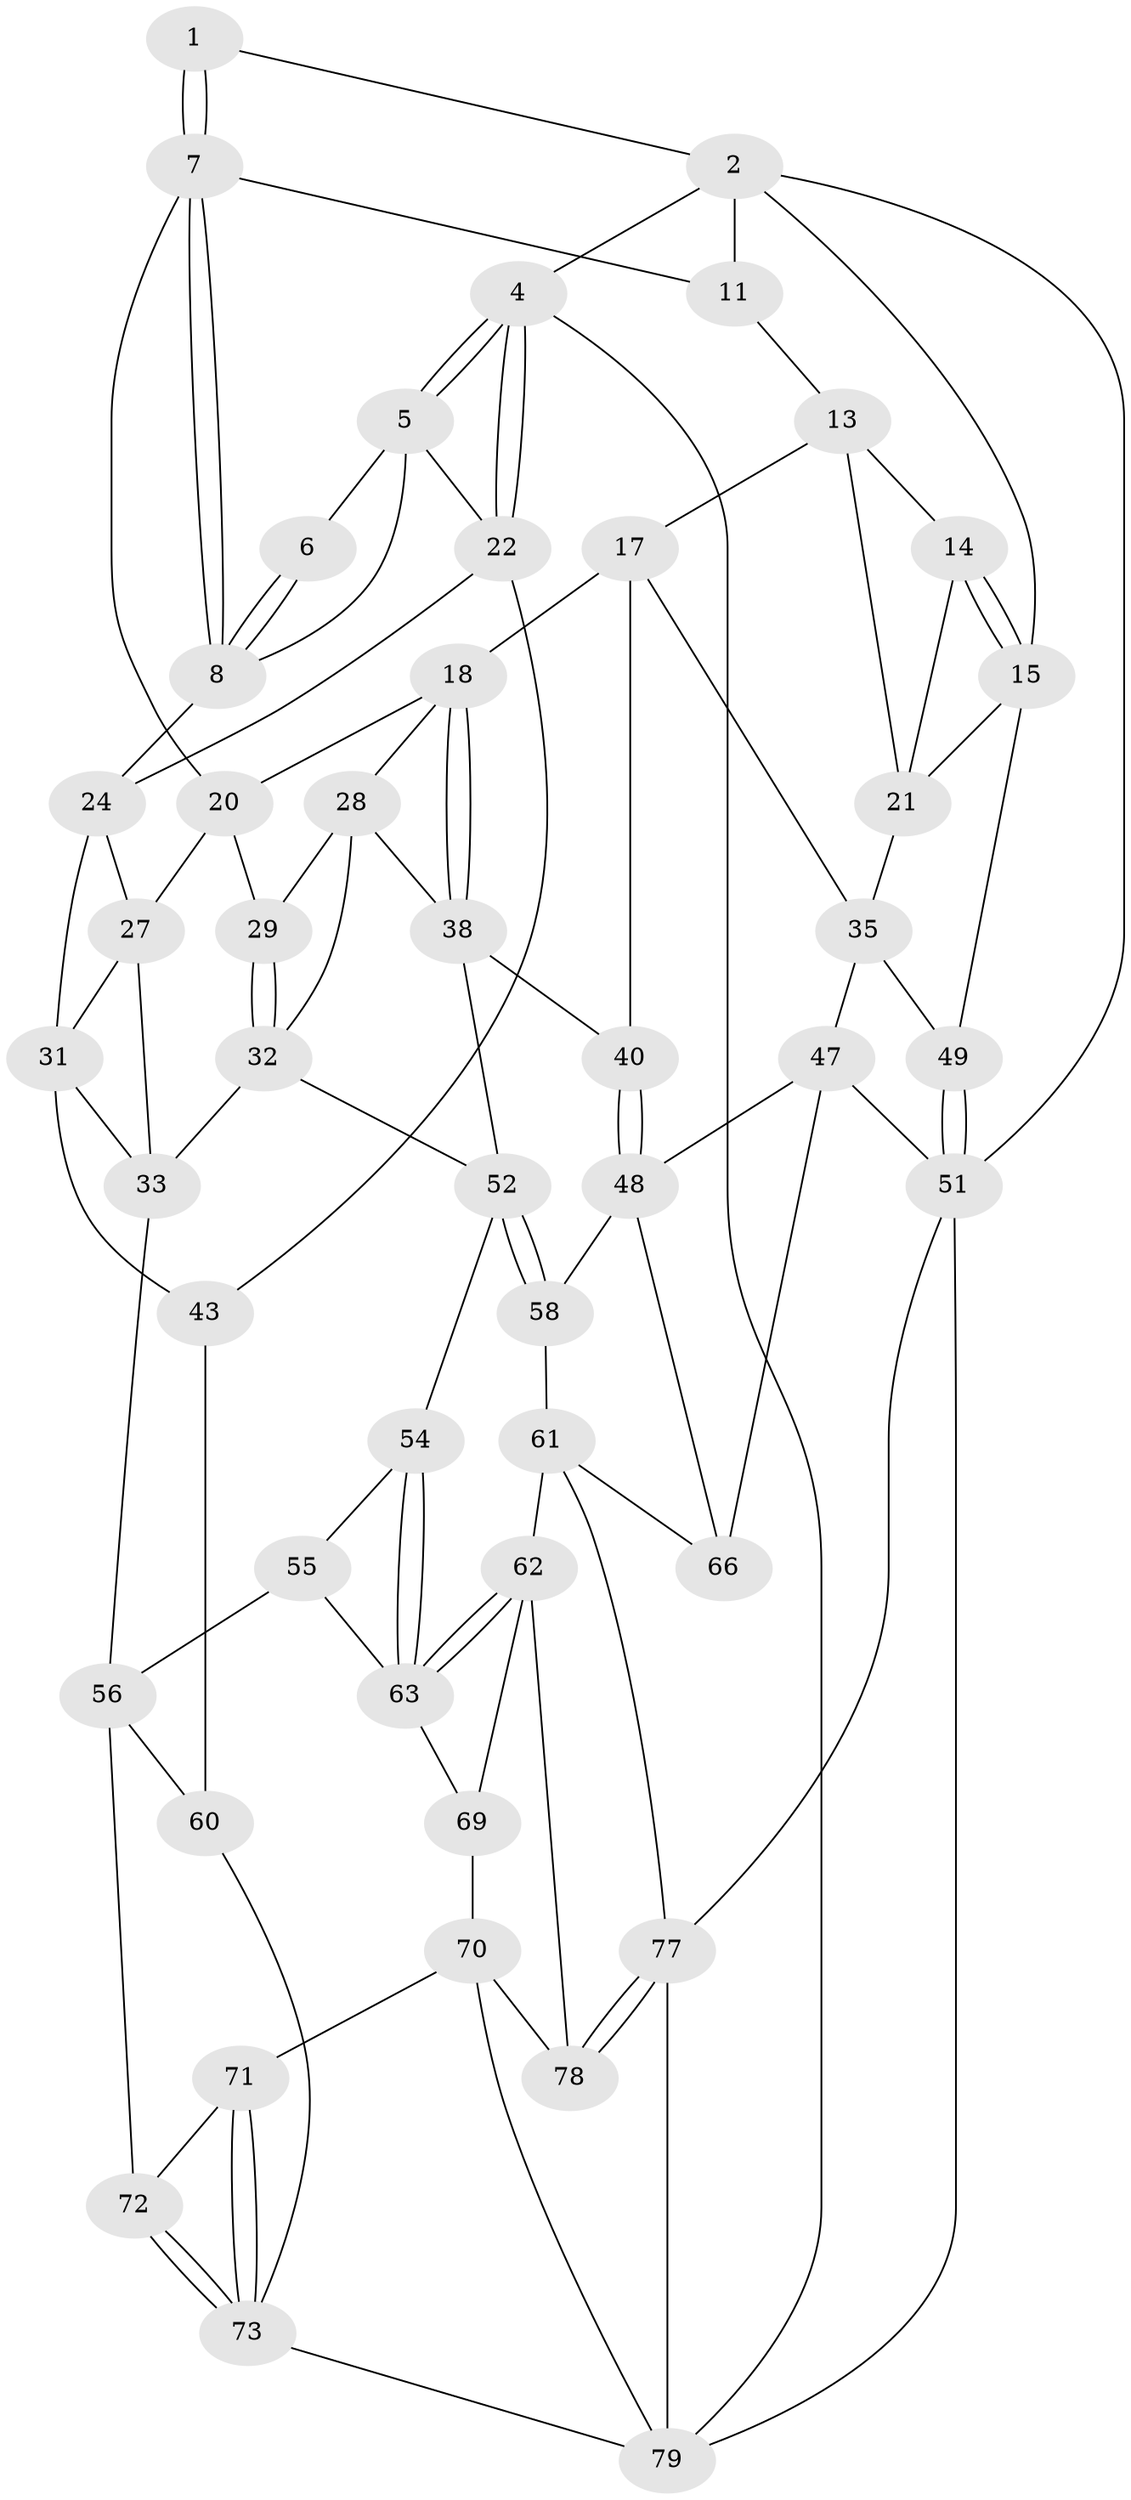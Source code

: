 // Generated by graph-tools (version 1.1) at 2025/52/02/27/25 19:52:37]
// undirected, 49 vertices, 106 edges
graph export_dot {
graph [start="1"]
  node [color=gray90,style=filled];
  1 [pos="+0.5082294803258824+0"];
  2 [pos="+0.6873712308406333+0",super="+3"];
  4 [pos="+0+0"];
  5 [pos="+0.14459627838953393+0",super="+10"];
  6 [pos="+0.16954600879610662+0"];
  7 [pos="+0.4271217343443195+0.17933925525401676",super="+12"];
  8 [pos="+0.35090973831455+0.17318033497359417",super="+9"];
  11 [pos="+0.6972256996095034+0.07340176022279156"];
  13 [pos="+0.7335233085851515+0.1491254774762036",super="+16"];
  14 [pos="+0.9544005987566094+0.11559708663783799"];
  15 [pos="+1+0",super="+37"];
  17 [pos="+0.5923534112035864+0.3173312287119639",super="+36"];
  18 [pos="+0.5684442563133879+0.3237402122836179",super="+19"];
  20 [pos="+0.47919043778321474+0.2647485520598093",super="+26"];
  21 [pos="+0.8463021894285027+0.31747619547477496",super="+34"];
  22 [pos="+0+0.26105400792107347",super="+23"];
  24 [pos="+0.24899819925362934+0.32607371160755166",super="+25"];
  27 [pos="+0.2739754364777591+0.360391698045096",super="+30"];
  28 [pos="+0.424923695067603+0.4485383587626105",super="+39"];
  29 [pos="+0.35090677252540986+0.41250266911037636"];
  31 [pos="+0.12421248858579038+0.49381116131518465",super="+42"];
  32 [pos="+0.28514423575962383+0.5460177638520857",super="+45"];
  33 [pos="+0.2667774598787119+0.5412178011711949",super="+50"];
  35 [pos="+0.8512480448793528+0.3964991589538416",super="+46"];
  38 [pos="+0.5906109405247093+0.5227534285776554",super="+41"];
  40 [pos="+0.7192577592019402+0.5343609473374499"];
  43 [pos="+0+0.5950458580115643",super="+44"];
  47 [pos="+0.8865542040357439+0.6801324902264501",super="+65"];
  48 [pos="+0.7829677177297862+0.6430128900069938",super="+57"];
  49 [pos="+1+0.6957606514636167"];
  51 [pos="+1+1",super="+67"];
  52 [pos="+0.562390250929461+0.7792260097121602",super="+53"];
  54 [pos="+0.33101344890217477+0.682013057886518"];
  55 [pos="+0.2781296022460282+0.7308810913671853"];
  56 [pos="+0.18956265032118683+0.6893719355267529",super="+59"];
  58 [pos="+0.5639986364856492+0.7841369887397364"];
  60 [pos="+0.12353790899587305+0.7442328455228729",super="+64"];
  61 [pos="+0.42822655202483795+0.842695422801014",super="+76"];
  62 [pos="+0.4199486462538219+0.8427032719833764",super="+75"];
  63 [pos="+0.40271378708732464+0.8377052251952553",super="+68"];
  66 [pos="+0.6095893318045469+0.8220896776181712"];
  69 [pos="+0.2652234335736041+0.832494273187054"];
  70 [pos="+0.2403465031429337+0.8503575067412014",super="+80"];
  71 [pos="+0.2192617406950438+0.8523428899853094"];
  72 [pos="+0.13837401260187593+0.7542152027129253"];
  73 [pos="+0+1",super="+74"];
  77 [pos="+0.3811174077452936+1",super="+82"];
  78 [pos="+0.34345609122119397+0.9541868628383888"];
  79 [pos="+0+1",super="+81"];
  1 -- 2;
  1 -- 7;
  1 -- 7;
  2 -- 11;
  2 -- 51;
  2 -- 4;
  2 -- 15;
  4 -- 5;
  4 -- 5;
  4 -- 22;
  4 -- 22;
  4 -- 79;
  5 -- 6;
  5 -- 22;
  5 -- 8;
  6 -- 8;
  6 -- 8;
  7 -- 8;
  7 -- 8;
  7 -- 11;
  7 -- 20;
  8 -- 24;
  11 -- 13;
  13 -- 14;
  13 -- 17;
  13 -- 21;
  14 -- 15;
  14 -- 15;
  14 -- 21;
  15 -- 49;
  15 -- 21;
  17 -- 18;
  17 -- 40;
  17 -- 35;
  18 -- 38;
  18 -- 38;
  18 -- 20;
  18 -- 28;
  20 -- 27;
  20 -- 29;
  21 -- 35;
  22 -- 24;
  22 -- 43;
  24 -- 27;
  24 -- 31;
  27 -- 33;
  27 -- 31;
  28 -- 29;
  28 -- 32;
  28 -- 38;
  29 -- 32;
  29 -- 32;
  31 -- 43;
  31 -- 33;
  32 -- 33;
  32 -- 52;
  33 -- 56;
  35 -- 49;
  35 -- 47;
  38 -- 40;
  38 -- 52;
  40 -- 48;
  40 -- 48;
  43 -- 60 [weight=2];
  47 -- 48;
  47 -- 66;
  47 -- 51;
  48 -- 58;
  48 -- 66;
  49 -- 51;
  49 -- 51;
  51 -- 79;
  51 -- 77;
  52 -- 58;
  52 -- 58;
  52 -- 54;
  54 -- 55;
  54 -- 63;
  54 -- 63;
  55 -- 56;
  55 -- 63;
  56 -- 72;
  56 -- 60;
  58 -- 61;
  60 -- 73;
  61 -- 62;
  61 -- 66;
  61 -- 77;
  62 -- 63;
  62 -- 63;
  62 -- 78;
  62 -- 69;
  63 -- 69;
  69 -- 70;
  70 -- 71;
  70 -- 78;
  70 -- 79;
  71 -- 72;
  71 -- 73;
  71 -- 73;
  72 -- 73;
  72 -- 73;
  73 -- 79;
  77 -- 78;
  77 -- 78;
  77 -- 79;
}
